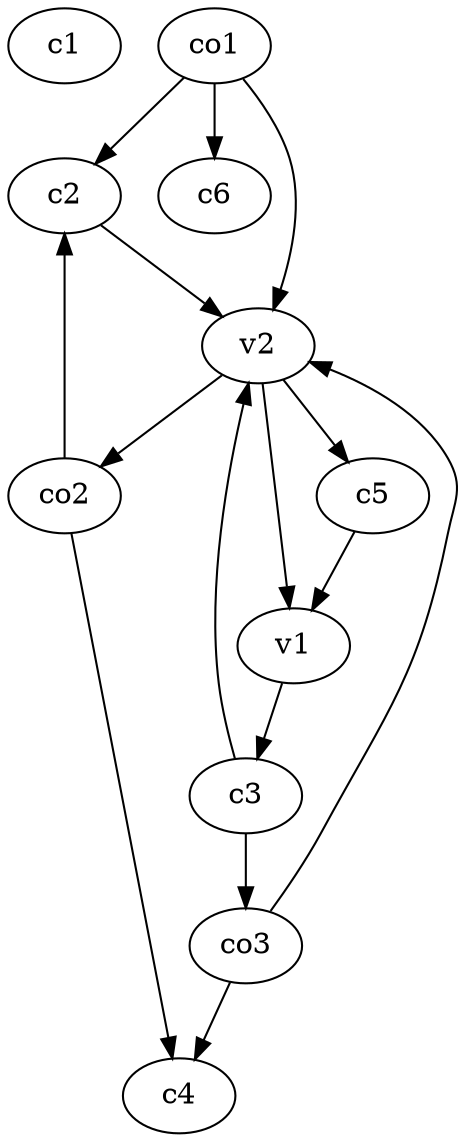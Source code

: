 strict digraph  {
c1;
c2;
c3;
c4;
c5;
c6;
v1;
v2;
co1;
co2;
co3;
c2 -> v2  [weight=1];
c3 -> co3  [weight=1];
c3 -> v2  [weight=1];
c5 -> v1  [weight=1];
v1 -> c3  [weight=1];
v2 -> c5  [weight=1];
v2 -> co2  [weight=1];
v2 -> v1  [weight=1];
co1 -> c6  [weight=1];
co1 -> c2  [weight=1];
co1 -> v2  [weight=1];
co2 -> c2  [weight=1];
co2 -> c4  [weight=1];
co3 -> c4  [weight=1];
co3 -> v2  [weight=1];
}
